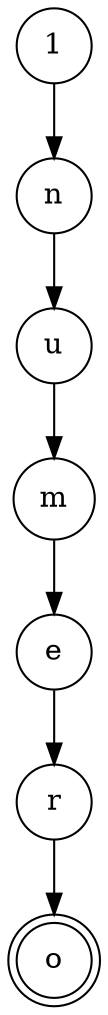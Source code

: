 digraph {   
    node [shape = doublecircle, color = null] o ;
    node [shape = circle];
    node [color= null];
    1 -> n -> u -> m -> e -> r -> o;	
}